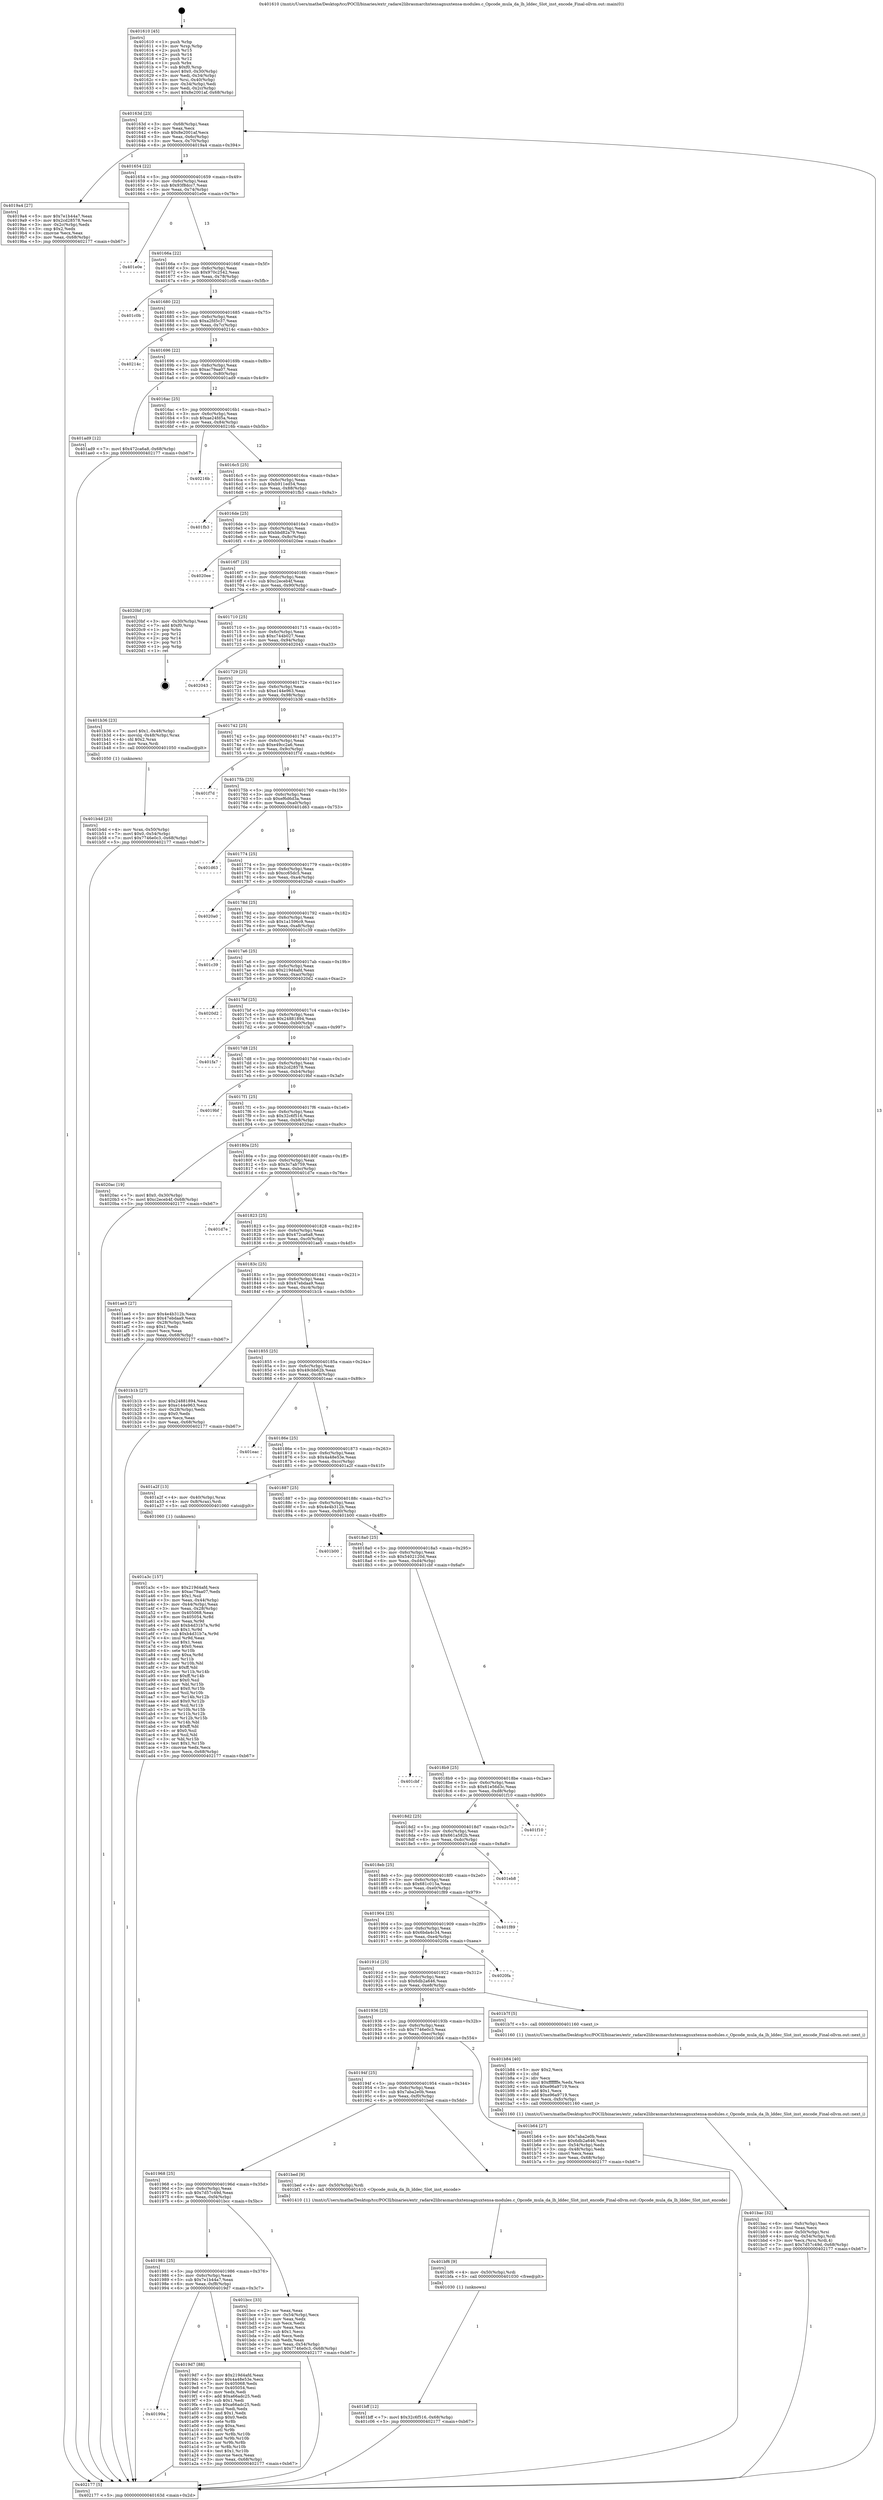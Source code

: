 digraph "0x401610" {
  label = "0x401610 (/mnt/c/Users/mathe/Desktop/tcc/POCII/binaries/extr_radare2librasmarchxtensagnuxtensa-modules.c_Opcode_mula_da_lh_lddec_Slot_inst_encode_Final-ollvm.out::main(0))"
  labelloc = "t"
  node[shape=record]

  Entry [label="",width=0.3,height=0.3,shape=circle,fillcolor=black,style=filled]
  "0x40163d" [label="{
     0x40163d [23]\l
     | [instrs]\l
     &nbsp;&nbsp;0x40163d \<+3\>: mov -0x68(%rbp),%eax\l
     &nbsp;&nbsp;0x401640 \<+2\>: mov %eax,%ecx\l
     &nbsp;&nbsp;0x401642 \<+6\>: sub $0x8e2001af,%ecx\l
     &nbsp;&nbsp;0x401648 \<+3\>: mov %eax,-0x6c(%rbp)\l
     &nbsp;&nbsp;0x40164b \<+3\>: mov %ecx,-0x70(%rbp)\l
     &nbsp;&nbsp;0x40164e \<+6\>: je 00000000004019a4 \<main+0x394\>\l
  }"]
  "0x4019a4" [label="{
     0x4019a4 [27]\l
     | [instrs]\l
     &nbsp;&nbsp;0x4019a4 \<+5\>: mov $0x7e1b44a7,%eax\l
     &nbsp;&nbsp;0x4019a9 \<+5\>: mov $0x2cd28578,%ecx\l
     &nbsp;&nbsp;0x4019ae \<+3\>: mov -0x2c(%rbp),%edx\l
     &nbsp;&nbsp;0x4019b1 \<+3\>: cmp $0x2,%edx\l
     &nbsp;&nbsp;0x4019b4 \<+3\>: cmovne %ecx,%eax\l
     &nbsp;&nbsp;0x4019b7 \<+3\>: mov %eax,-0x68(%rbp)\l
     &nbsp;&nbsp;0x4019ba \<+5\>: jmp 0000000000402177 \<main+0xb67\>\l
  }"]
  "0x401654" [label="{
     0x401654 [22]\l
     | [instrs]\l
     &nbsp;&nbsp;0x401654 \<+5\>: jmp 0000000000401659 \<main+0x49\>\l
     &nbsp;&nbsp;0x401659 \<+3\>: mov -0x6c(%rbp),%eax\l
     &nbsp;&nbsp;0x40165c \<+5\>: sub $0x93f8dcc7,%eax\l
     &nbsp;&nbsp;0x401661 \<+3\>: mov %eax,-0x74(%rbp)\l
     &nbsp;&nbsp;0x401664 \<+6\>: je 0000000000401e0e \<main+0x7fe\>\l
  }"]
  "0x402177" [label="{
     0x402177 [5]\l
     | [instrs]\l
     &nbsp;&nbsp;0x402177 \<+5\>: jmp 000000000040163d \<main+0x2d\>\l
  }"]
  "0x401610" [label="{
     0x401610 [45]\l
     | [instrs]\l
     &nbsp;&nbsp;0x401610 \<+1\>: push %rbp\l
     &nbsp;&nbsp;0x401611 \<+3\>: mov %rsp,%rbp\l
     &nbsp;&nbsp;0x401614 \<+2\>: push %r15\l
     &nbsp;&nbsp;0x401616 \<+2\>: push %r14\l
     &nbsp;&nbsp;0x401618 \<+2\>: push %r12\l
     &nbsp;&nbsp;0x40161a \<+1\>: push %rbx\l
     &nbsp;&nbsp;0x40161b \<+7\>: sub $0xf0,%rsp\l
     &nbsp;&nbsp;0x401622 \<+7\>: movl $0x0,-0x30(%rbp)\l
     &nbsp;&nbsp;0x401629 \<+3\>: mov %edi,-0x34(%rbp)\l
     &nbsp;&nbsp;0x40162c \<+4\>: mov %rsi,-0x40(%rbp)\l
     &nbsp;&nbsp;0x401630 \<+3\>: mov -0x34(%rbp),%edi\l
     &nbsp;&nbsp;0x401633 \<+3\>: mov %edi,-0x2c(%rbp)\l
     &nbsp;&nbsp;0x401636 \<+7\>: movl $0x8e2001af,-0x68(%rbp)\l
  }"]
  Exit [label="",width=0.3,height=0.3,shape=circle,fillcolor=black,style=filled,peripheries=2]
  "0x401e0e" [label="{
     0x401e0e\l
  }", style=dashed]
  "0x40166a" [label="{
     0x40166a [22]\l
     | [instrs]\l
     &nbsp;&nbsp;0x40166a \<+5\>: jmp 000000000040166f \<main+0x5f\>\l
     &nbsp;&nbsp;0x40166f \<+3\>: mov -0x6c(%rbp),%eax\l
     &nbsp;&nbsp;0x401672 \<+5\>: sub $0x970c2542,%eax\l
     &nbsp;&nbsp;0x401677 \<+3\>: mov %eax,-0x78(%rbp)\l
     &nbsp;&nbsp;0x40167a \<+6\>: je 0000000000401c0b \<main+0x5fb\>\l
  }"]
  "0x401bff" [label="{
     0x401bff [12]\l
     | [instrs]\l
     &nbsp;&nbsp;0x401bff \<+7\>: movl $0x32c6f516,-0x68(%rbp)\l
     &nbsp;&nbsp;0x401c06 \<+5\>: jmp 0000000000402177 \<main+0xb67\>\l
  }"]
  "0x401c0b" [label="{
     0x401c0b\l
  }", style=dashed]
  "0x401680" [label="{
     0x401680 [22]\l
     | [instrs]\l
     &nbsp;&nbsp;0x401680 \<+5\>: jmp 0000000000401685 \<main+0x75\>\l
     &nbsp;&nbsp;0x401685 \<+3\>: mov -0x6c(%rbp),%eax\l
     &nbsp;&nbsp;0x401688 \<+5\>: sub $0xa2fd5c37,%eax\l
     &nbsp;&nbsp;0x40168d \<+3\>: mov %eax,-0x7c(%rbp)\l
     &nbsp;&nbsp;0x401690 \<+6\>: je 000000000040214c \<main+0xb3c\>\l
  }"]
  "0x401bf6" [label="{
     0x401bf6 [9]\l
     | [instrs]\l
     &nbsp;&nbsp;0x401bf6 \<+4\>: mov -0x50(%rbp),%rdi\l
     &nbsp;&nbsp;0x401bfa \<+5\>: call 0000000000401030 \<free@plt\>\l
     | [calls]\l
     &nbsp;&nbsp;0x401030 \{1\} (unknown)\l
  }"]
  "0x40214c" [label="{
     0x40214c\l
  }", style=dashed]
  "0x401696" [label="{
     0x401696 [22]\l
     | [instrs]\l
     &nbsp;&nbsp;0x401696 \<+5\>: jmp 000000000040169b \<main+0x8b\>\l
     &nbsp;&nbsp;0x40169b \<+3\>: mov -0x6c(%rbp),%eax\l
     &nbsp;&nbsp;0x40169e \<+5\>: sub $0xac79aa07,%eax\l
     &nbsp;&nbsp;0x4016a3 \<+3\>: mov %eax,-0x80(%rbp)\l
     &nbsp;&nbsp;0x4016a6 \<+6\>: je 0000000000401ad9 \<main+0x4c9\>\l
  }"]
  "0x401bac" [label="{
     0x401bac [32]\l
     | [instrs]\l
     &nbsp;&nbsp;0x401bac \<+6\>: mov -0xfc(%rbp),%ecx\l
     &nbsp;&nbsp;0x401bb2 \<+3\>: imul %eax,%ecx\l
     &nbsp;&nbsp;0x401bb5 \<+4\>: mov -0x50(%rbp),%rsi\l
     &nbsp;&nbsp;0x401bb9 \<+4\>: movslq -0x54(%rbp),%rdi\l
     &nbsp;&nbsp;0x401bbd \<+3\>: mov %ecx,(%rsi,%rdi,4)\l
     &nbsp;&nbsp;0x401bc0 \<+7\>: movl $0x7d57c49d,-0x68(%rbp)\l
     &nbsp;&nbsp;0x401bc7 \<+5\>: jmp 0000000000402177 \<main+0xb67\>\l
  }"]
  "0x401ad9" [label="{
     0x401ad9 [12]\l
     | [instrs]\l
     &nbsp;&nbsp;0x401ad9 \<+7\>: movl $0x472ca6a8,-0x68(%rbp)\l
     &nbsp;&nbsp;0x401ae0 \<+5\>: jmp 0000000000402177 \<main+0xb67\>\l
  }"]
  "0x4016ac" [label="{
     0x4016ac [25]\l
     | [instrs]\l
     &nbsp;&nbsp;0x4016ac \<+5\>: jmp 00000000004016b1 \<main+0xa1\>\l
     &nbsp;&nbsp;0x4016b1 \<+3\>: mov -0x6c(%rbp),%eax\l
     &nbsp;&nbsp;0x4016b4 \<+5\>: sub $0xae24fd5a,%eax\l
     &nbsp;&nbsp;0x4016b9 \<+6\>: mov %eax,-0x84(%rbp)\l
     &nbsp;&nbsp;0x4016bf \<+6\>: je 000000000040216b \<main+0xb5b\>\l
  }"]
  "0x401b84" [label="{
     0x401b84 [40]\l
     | [instrs]\l
     &nbsp;&nbsp;0x401b84 \<+5\>: mov $0x2,%ecx\l
     &nbsp;&nbsp;0x401b89 \<+1\>: cltd\l
     &nbsp;&nbsp;0x401b8a \<+2\>: idiv %ecx\l
     &nbsp;&nbsp;0x401b8c \<+6\>: imul $0xfffffffe,%edx,%ecx\l
     &nbsp;&nbsp;0x401b92 \<+6\>: sub $0xe96a9719,%ecx\l
     &nbsp;&nbsp;0x401b98 \<+3\>: add $0x1,%ecx\l
     &nbsp;&nbsp;0x401b9b \<+6\>: add $0xe96a9719,%ecx\l
     &nbsp;&nbsp;0x401ba1 \<+6\>: mov %ecx,-0xfc(%rbp)\l
     &nbsp;&nbsp;0x401ba7 \<+5\>: call 0000000000401160 \<next_i\>\l
     | [calls]\l
     &nbsp;&nbsp;0x401160 \{1\} (/mnt/c/Users/mathe/Desktop/tcc/POCII/binaries/extr_radare2librasmarchxtensagnuxtensa-modules.c_Opcode_mula_da_lh_lddec_Slot_inst_encode_Final-ollvm.out::next_i)\l
  }"]
  "0x40216b" [label="{
     0x40216b\l
  }", style=dashed]
  "0x4016c5" [label="{
     0x4016c5 [25]\l
     | [instrs]\l
     &nbsp;&nbsp;0x4016c5 \<+5\>: jmp 00000000004016ca \<main+0xba\>\l
     &nbsp;&nbsp;0x4016ca \<+3\>: mov -0x6c(%rbp),%eax\l
     &nbsp;&nbsp;0x4016cd \<+5\>: sub $0xb911ed54,%eax\l
     &nbsp;&nbsp;0x4016d2 \<+6\>: mov %eax,-0x88(%rbp)\l
     &nbsp;&nbsp;0x4016d8 \<+6\>: je 0000000000401fb3 \<main+0x9a3\>\l
  }"]
  "0x401b4d" [label="{
     0x401b4d [23]\l
     | [instrs]\l
     &nbsp;&nbsp;0x401b4d \<+4\>: mov %rax,-0x50(%rbp)\l
     &nbsp;&nbsp;0x401b51 \<+7\>: movl $0x0,-0x54(%rbp)\l
     &nbsp;&nbsp;0x401b58 \<+7\>: movl $0x7746e0c3,-0x68(%rbp)\l
     &nbsp;&nbsp;0x401b5f \<+5\>: jmp 0000000000402177 \<main+0xb67\>\l
  }"]
  "0x401fb3" [label="{
     0x401fb3\l
  }", style=dashed]
  "0x4016de" [label="{
     0x4016de [25]\l
     | [instrs]\l
     &nbsp;&nbsp;0x4016de \<+5\>: jmp 00000000004016e3 \<main+0xd3\>\l
     &nbsp;&nbsp;0x4016e3 \<+3\>: mov -0x6c(%rbp),%eax\l
     &nbsp;&nbsp;0x4016e6 \<+5\>: sub $0xbbd82a79,%eax\l
     &nbsp;&nbsp;0x4016eb \<+6\>: mov %eax,-0x8c(%rbp)\l
     &nbsp;&nbsp;0x4016f1 \<+6\>: je 00000000004020ee \<main+0xade\>\l
  }"]
  "0x401a3c" [label="{
     0x401a3c [157]\l
     | [instrs]\l
     &nbsp;&nbsp;0x401a3c \<+5\>: mov $0x219d4afd,%ecx\l
     &nbsp;&nbsp;0x401a41 \<+5\>: mov $0xac79aa07,%edx\l
     &nbsp;&nbsp;0x401a46 \<+3\>: mov $0x1,%sil\l
     &nbsp;&nbsp;0x401a49 \<+3\>: mov %eax,-0x44(%rbp)\l
     &nbsp;&nbsp;0x401a4c \<+3\>: mov -0x44(%rbp),%eax\l
     &nbsp;&nbsp;0x401a4f \<+3\>: mov %eax,-0x28(%rbp)\l
     &nbsp;&nbsp;0x401a52 \<+7\>: mov 0x405068,%eax\l
     &nbsp;&nbsp;0x401a59 \<+8\>: mov 0x405054,%r8d\l
     &nbsp;&nbsp;0x401a61 \<+3\>: mov %eax,%r9d\l
     &nbsp;&nbsp;0x401a64 \<+7\>: add $0xb4d31b7a,%r9d\l
     &nbsp;&nbsp;0x401a6b \<+4\>: sub $0x1,%r9d\l
     &nbsp;&nbsp;0x401a6f \<+7\>: sub $0xb4d31b7a,%r9d\l
     &nbsp;&nbsp;0x401a76 \<+4\>: imul %r9d,%eax\l
     &nbsp;&nbsp;0x401a7a \<+3\>: and $0x1,%eax\l
     &nbsp;&nbsp;0x401a7d \<+3\>: cmp $0x0,%eax\l
     &nbsp;&nbsp;0x401a80 \<+4\>: sete %r10b\l
     &nbsp;&nbsp;0x401a84 \<+4\>: cmp $0xa,%r8d\l
     &nbsp;&nbsp;0x401a88 \<+4\>: setl %r11b\l
     &nbsp;&nbsp;0x401a8c \<+3\>: mov %r10b,%bl\l
     &nbsp;&nbsp;0x401a8f \<+3\>: xor $0xff,%bl\l
     &nbsp;&nbsp;0x401a92 \<+3\>: mov %r11b,%r14b\l
     &nbsp;&nbsp;0x401a95 \<+4\>: xor $0xff,%r14b\l
     &nbsp;&nbsp;0x401a99 \<+4\>: xor $0x0,%sil\l
     &nbsp;&nbsp;0x401a9d \<+3\>: mov %bl,%r15b\l
     &nbsp;&nbsp;0x401aa0 \<+4\>: and $0x0,%r15b\l
     &nbsp;&nbsp;0x401aa4 \<+3\>: and %sil,%r10b\l
     &nbsp;&nbsp;0x401aa7 \<+3\>: mov %r14b,%r12b\l
     &nbsp;&nbsp;0x401aaa \<+4\>: and $0x0,%r12b\l
     &nbsp;&nbsp;0x401aae \<+3\>: and %sil,%r11b\l
     &nbsp;&nbsp;0x401ab1 \<+3\>: or %r10b,%r15b\l
     &nbsp;&nbsp;0x401ab4 \<+3\>: or %r11b,%r12b\l
     &nbsp;&nbsp;0x401ab7 \<+3\>: xor %r12b,%r15b\l
     &nbsp;&nbsp;0x401aba \<+3\>: or %r14b,%bl\l
     &nbsp;&nbsp;0x401abd \<+3\>: xor $0xff,%bl\l
     &nbsp;&nbsp;0x401ac0 \<+4\>: or $0x0,%sil\l
     &nbsp;&nbsp;0x401ac4 \<+3\>: and %sil,%bl\l
     &nbsp;&nbsp;0x401ac7 \<+3\>: or %bl,%r15b\l
     &nbsp;&nbsp;0x401aca \<+4\>: test $0x1,%r15b\l
     &nbsp;&nbsp;0x401ace \<+3\>: cmovne %edx,%ecx\l
     &nbsp;&nbsp;0x401ad1 \<+3\>: mov %ecx,-0x68(%rbp)\l
     &nbsp;&nbsp;0x401ad4 \<+5\>: jmp 0000000000402177 \<main+0xb67\>\l
  }"]
  "0x4020ee" [label="{
     0x4020ee\l
  }", style=dashed]
  "0x4016f7" [label="{
     0x4016f7 [25]\l
     | [instrs]\l
     &nbsp;&nbsp;0x4016f7 \<+5\>: jmp 00000000004016fc \<main+0xec\>\l
     &nbsp;&nbsp;0x4016fc \<+3\>: mov -0x6c(%rbp),%eax\l
     &nbsp;&nbsp;0x4016ff \<+5\>: sub $0xc2eceb4f,%eax\l
     &nbsp;&nbsp;0x401704 \<+6\>: mov %eax,-0x90(%rbp)\l
     &nbsp;&nbsp;0x40170a \<+6\>: je 00000000004020bf \<main+0xaaf\>\l
  }"]
  "0x40199a" [label="{
     0x40199a\l
  }", style=dashed]
  "0x4020bf" [label="{
     0x4020bf [19]\l
     | [instrs]\l
     &nbsp;&nbsp;0x4020bf \<+3\>: mov -0x30(%rbp),%eax\l
     &nbsp;&nbsp;0x4020c2 \<+7\>: add $0xf0,%rsp\l
     &nbsp;&nbsp;0x4020c9 \<+1\>: pop %rbx\l
     &nbsp;&nbsp;0x4020ca \<+2\>: pop %r12\l
     &nbsp;&nbsp;0x4020cc \<+2\>: pop %r14\l
     &nbsp;&nbsp;0x4020ce \<+2\>: pop %r15\l
     &nbsp;&nbsp;0x4020d0 \<+1\>: pop %rbp\l
     &nbsp;&nbsp;0x4020d1 \<+1\>: ret\l
  }"]
  "0x401710" [label="{
     0x401710 [25]\l
     | [instrs]\l
     &nbsp;&nbsp;0x401710 \<+5\>: jmp 0000000000401715 \<main+0x105\>\l
     &nbsp;&nbsp;0x401715 \<+3\>: mov -0x6c(%rbp),%eax\l
     &nbsp;&nbsp;0x401718 \<+5\>: sub $0xc744b027,%eax\l
     &nbsp;&nbsp;0x40171d \<+6\>: mov %eax,-0x94(%rbp)\l
     &nbsp;&nbsp;0x401723 \<+6\>: je 0000000000402043 \<main+0xa33\>\l
  }"]
  "0x4019d7" [label="{
     0x4019d7 [88]\l
     | [instrs]\l
     &nbsp;&nbsp;0x4019d7 \<+5\>: mov $0x219d4afd,%eax\l
     &nbsp;&nbsp;0x4019dc \<+5\>: mov $0x4a48e53e,%ecx\l
     &nbsp;&nbsp;0x4019e1 \<+7\>: mov 0x405068,%edx\l
     &nbsp;&nbsp;0x4019e8 \<+7\>: mov 0x405054,%esi\l
     &nbsp;&nbsp;0x4019ef \<+2\>: mov %edx,%edi\l
     &nbsp;&nbsp;0x4019f1 \<+6\>: add $0xa66adc25,%edi\l
     &nbsp;&nbsp;0x4019f7 \<+3\>: sub $0x1,%edi\l
     &nbsp;&nbsp;0x4019fa \<+6\>: sub $0xa66adc25,%edi\l
     &nbsp;&nbsp;0x401a00 \<+3\>: imul %edi,%edx\l
     &nbsp;&nbsp;0x401a03 \<+3\>: and $0x1,%edx\l
     &nbsp;&nbsp;0x401a06 \<+3\>: cmp $0x0,%edx\l
     &nbsp;&nbsp;0x401a09 \<+4\>: sete %r8b\l
     &nbsp;&nbsp;0x401a0d \<+3\>: cmp $0xa,%esi\l
     &nbsp;&nbsp;0x401a10 \<+4\>: setl %r9b\l
     &nbsp;&nbsp;0x401a14 \<+3\>: mov %r8b,%r10b\l
     &nbsp;&nbsp;0x401a17 \<+3\>: and %r9b,%r10b\l
     &nbsp;&nbsp;0x401a1a \<+3\>: xor %r9b,%r8b\l
     &nbsp;&nbsp;0x401a1d \<+3\>: or %r8b,%r10b\l
     &nbsp;&nbsp;0x401a20 \<+4\>: test $0x1,%r10b\l
     &nbsp;&nbsp;0x401a24 \<+3\>: cmovne %ecx,%eax\l
     &nbsp;&nbsp;0x401a27 \<+3\>: mov %eax,-0x68(%rbp)\l
     &nbsp;&nbsp;0x401a2a \<+5\>: jmp 0000000000402177 \<main+0xb67\>\l
  }"]
  "0x402043" [label="{
     0x402043\l
  }", style=dashed]
  "0x401729" [label="{
     0x401729 [25]\l
     | [instrs]\l
     &nbsp;&nbsp;0x401729 \<+5\>: jmp 000000000040172e \<main+0x11e\>\l
     &nbsp;&nbsp;0x40172e \<+3\>: mov -0x6c(%rbp),%eax\l
     &nbsp;&nbsp;0x401731 \<+5\>: sub $0xe144e963,%eax\l
     &nbsp;&nbsp;0x401736 \<+6\>: mov %eax,-0x98(%rbp)\l
     &nbsp;&nbsp;0x40173c \<+6\>: je 0000000000401b36 \<main+0x526\>\l
  }"]
  "0x401981" [label="{
     0x401981 [25]\l
     | [instrs]\l
     &nbsp;&nbsp;0x401981 \<+5\>: jmp 0000000000401986 \<main+0x376\>\l
     &nbsp;&nbsp;0x401986 \<+3\>: mov -0x6c(%rbp),%eax\l
     &nbsp;&nbsp;0x401989 \<+5\>: sub $0x7e1b44a7,%eax\l
     &nbsp;&nbsp;0x40198e \<+6\>: mov %eax,-0xf8(%rbp)\l
     &nbsp;&nbsp;0x401994 \<+6\>: je 00000000004019d7 \<main+0x3c7\>\l
  }"]
  "0x401b36" [label="{
     0x401b36 [23]\l
     | [instrs]\l
     &nbsp;&nbsp;0x401b36 \<+7\>: movl $0x1,-0x48(%rbp)\l
     &nbsp;&nbsp;0x401b3d \<+4\>: movslq -0x48(%rbp),%rax\l
     &nbsp;&nbsp;0x401b41 \<+4\>: shl $0x2,%rax\l
     &nbsp;&nbsp;0x401b45 \<+3\>: mov %rax,%rdi\l
     &nbsp;&nbsp;0x401b48 \<+5\>: call 0000000000401050 \<malloc@plt\>\l
     | [calls]\l
     &nbsp;&nbsp;0x401050 \{1\} (unknown)\l
  }"]
  "0x401742" [label="{
     0x401742 [25]\l
     | [instrs]\l
     &nbsp;&nbsp;0x401742 \<+5\>: jmp 0000000000401747 \<main+0x137\>\l
     &nbsp;&nbsp;0x401747 \<+3\>: mov -0x6c(%rbp),%eax\l
     &nbsp;&nbsp;0x40174a \<+5\>: sub $0xe49cc2a6,%eax\l
     &nbsp;&nbsp;0x40174f \<+6\>: mov %eax,-0x9c(%rbp)\l
     &nbsp;&nbsp;0x401755 \<+6\>: je 0000000000401f7d \<main+0x96d\>\l
  }"]
  "0x401bcc" [label="{
     0x401bcc [33]\l
     | [instrs]\l
     &nbsp;&nbsp;0x401bcc \<+2\>: xor %eax,%eax\l
     &nbsp;&nbsp;0x401bce \<+3\>: mov -0x54(%rbp),%ecx\l
     &nbsp;&nbsp;0x401bd1 \<+2\>: mov %eax,%edx\l
     &nbsp;&nbsp;0x401bd3 \<+2\>: sub %ecx,%edx\l
     &nbsp;&nbsp;0x401bd5 \<+2\>: mov %eax,%ecx\l
     &nbsp;&nbsp;0x401bd7 \<+3\>: sub $0x1,%ecx\l
     &nbsp;&nbsp;0x401bda \<+2\>: add %ecx,%edx\l
     &nbsp;&nbsp;0x401bdc \<+2\>: sub %edx,%eax\l
     &nbsp;&nbsp;0x401bde \<+3\>: mov %eax,-0x54(%rbp)\l
     &nbsp;&nbsp;0x401be1 \<+7\>: movl $0x7746e0c3,-0x68(%rbp)\l
     &nbsp;&nbsp;0x401be8 \<+5\>: jmp 0000000000402177 \<main+0xb67\>\l
  }"]
  "0x401f7d" [label="{
     0x401f7d\l
  }", style=dashed]
  "0x40175b" [label="{
     0x40175b [25]\l
     | [instrs]\l
     &nbsp;&nbsp;0x40175b \<+5\>: jmp 0000000000401760 \<main+0x150\>\l
     &nbsp;&nbsp;0x401760 \<+3\>: mov -0x6c(%rbp),%eax\l
     &nbsp;&nbsp;0x401763 \<+5\>: sub $0xef6d6d3a,%eax\l
     &nbsp;&nbsp;0x401768 \<+6\>: mov %eax,-0xa0(%rbp)\l
     &nbsp;&nbsp;0x40176e \<+6\>: je 0000000000401d63 \<main+0x753\>\l
  }"]
  "0x401968" [label="{
     0x401968 [25]\l
     | [instrs]\l
     &nbsp;&nbsp;0x401968 \<+5\>: jmp 000000000040196d \<main+0x35d\>\l
     &nbsp;&nbsp;0x40196d \<+3\>: mov -0x6c(%rbp),%eax\l
     &nbsp;&nbsp;0x401970 \<+5\>: sub $0x7d57c49d,%eax\l
     &nbsp;&nbsp;0x401975 \<+6\>: mov %eax,-0xf4(%rbp)\l
     &nbsp;&nbsp;0x40197b \<+6\>: je 0000000000401bcc \<main+0x5bc\>\l
  }"]
  "0x401d63" [label="{
     0x401d63\l
  }", style=dashed]
  "0x401774" [label="{
     0x401774 [25]\l
     | [instrs]\l
     &nbsp;&nbsp;0x401774 \<+5\>: jmp 0000000000401779 \<main+0x169\>\l
     &nbsp;&nbsp;0x401779 \<+3\>: mov -0x6c(%rbp),%eax\l
     &nbsp;&nbsp;0x40177c \<+5\>: sub $0xcc65dc5,%eax\l
     &nbsp;&nbsp;0x401781 \<+6\>: mov %eax,-0xa4(%rbp)\l
     &nbsp;&nbsp;0x401787 \<+6\>: je 00000000004020a0 \<main+0xa90\>\l
  }"]
  "0x401bed" [label="{
     0x401bed [9]\l
     | [instrs]\l
     &nbsp;&nbsp;0x401bed \<+4\>: mov -0x50(%rbp),%rdi\l
     &nbsp;&nbsp;0x401bf1 \<+5\>: call 0000000000401410 \<Opcode_mula_da_lh_lddec_Slot_inst_encode\>\l
     | [calls]\l
     &nbsp;&nbsp;0x401410 \{1\} (/mnt/c/Users/mathe/Desktop/tcc/POCII/binaries/extr_radare2librasmarchxtensagnuxtensa-modules.c_Opcode_mula_da_lh_lddec_Slot_inst_encode_Final-ollvm.out::Opcode_mula_da_lh_lddec_Slot_inst_encode)\l
  }"]
  "0x4020a0" [label="{
     0x4020a0\l
  }", style=dashed]
  "0x40178d" [label="{
     0x40178d [25]\l
     | [instrs]\l
     &nbsp;&nbsp;0x40178d \<+5\>: jmp 0000000000401792 \<main+0x182\>\l
     &nbsp;&nbsp;0x401792 \<+3\>: mov -0x6c(%rbp),%eax\l
     &nbsp;&nbsp;0x401795 \<+5\>: sub $0x1a1596c9,%eax\l
     &nbsp;&nbsp;0x40179a \<+6\>: mov %eax,-0xa8(%rbp)\l
     &nbsp;&nbsp;0x4017a0 \<+6\>: je 0000000000401c39 \<main+0x629\>\l
  }"]
  "0x40194f" [label="{
     0x40194f [25]\l
     | [instrs]\l
     &nbsp;&nbsp;0x40194f \<+5\>: jmp 0000000000401954 \<main+0x344\>\l
     &nbsp;&nbsp;0x401954 \<+3\>: mov -0x6c(%rbp),%eax\l
     &nbsp;&nbsp;0x401957 \<+5\>: sub $0x7aba2e0b,%eax\l
     &nbsp;&nbsp;0x40195c \<+6\>: mov %eax,-0xf0(%rbp)\l
     &nbsp;&nbsp;0x401962 \<+6\>: je 0000000000401bed \<main+0x5dd\>\l
  }"]
  "0x401c39" [label="{
     0x401c39\l
  }", style=dashed]
  "0x4017a6" [label="{
     0x4017a6 [25]\l
     | [instrs]\l
     &nbsp;&nbsp;0x4017a6 \<+5\>: jmp 00000000004017ab \<main+0x19b\>\l
     &nbsp;&nbsp;0x4017ab \<+3\>: mov -0x6c(%rbp),%eax\l
     &nbsp;&nbsp;0x4017ae \<+5\>: sub $0x219d4afd,%eax\l
     &nbsp;&nbsp;0x4017b3 \<+6\>: mov %eax,-0xac(%rbp)\l
     &nbsp;&nbsp;0x4017b9 \<+6\>: je 00000000004020d2 \<main+0xac2\>\l
  }"]
  "0x401b64" [label="{
     0x401b64 [27]\l
     | [instrs]\l
     &nbsp;&nbsp;0x401b64 \<+5\>: mov $0x7aba2e0b,%eax\l
     &nbsp;&nbsp;0x401b69 \<+5\>: mov $0x6db2a646,%ecx\l
     &nbsp;&nbsp;0x401b6e \<+3\>: mov -0x54(%rbp),%edx\l
     &nbsp;&nbsp;0x401b71 \<+3\>: cmp -0x48(%rbp),%edx\l
     &nbsp;&nbsp;0x401b74 \<+3\>: cmovl %ecx,%eax\l
     &nbsp;&nbsp;0x401b77 \<+3\>: mov %eax,-0x68(%rbp)\l
     &nbsp;&nbsp;0x401b7a \<+5\>: jmp 0000000000402177 \<main+0xb67\>\l
  }"]
  "0x4020d2" [label="{
     0x4020d2\l
  }", style=dashed]
  "0x4017bf" [label="{
     0x4017bf [25]\l
     | [instrs]\l
     &nbsp;&nbsp;0x4017bf \<+5\>: jmp 00000000004017c4 \<main+0x1b4\>\l
     &nbsp;&nbsp;0x4017c4 \<+3\>: mov -0x6c(%rbp),%eax\l
     &nbsp;&nbsp;0x4017c7 \<+5\>: sub $0x24881894,%eax\l
     &nbsp;&nbsp;0x4017cc \<+6\>: mov %eax,-0xb0(%rbp)\l
     &nbsp;&nbsp;0x4017d2 \<+6\>: je 0000000000401fa7 \<main+0x997\>\l
  }"]
  "0x401936" [label="{
     0x401936 [25]\l
     | [instrs]\l
     &nbsp;&nbsp;0x401936 \<+5\>: jmp 000000000040193b \<main+0x32b\>\l
     &nbsp;&nbsp;0x40193b \<+3\>: mov -0x6c(%rbp),%eax\l
     &nbsp;&nbsp;0x40193e \<+5\>: sub $0x7746e0c3,%eax\l
     &nbsp;&nbsp;0x401943 \<+6\>: mov %eax,-0xec(%rbp)\l
     &nbsp;&nbsp;0x401949 \<+6\>: je 0000000000401b64 \<main+0x554\>\l
  }"]
  "0x401fa7" [label="{
     0x401fa7\l
  }", style=dashed]
  "0x4017d8" [label="{
     0x4017d8 [25]\l
     | [instrs]\l
     &nbsp;&nbsp;0x4017d8 \<+5\>: jmp 00000000004017dd \<main+0x1cd\>\l
     &nbsp;&nbsp;0x4017dd \<+3\>: mov -0x6c(%rbp),%eax\l
     &nbsp;&nbsp;0x4017e0 \<+5\>: sub $0x2cd28578,%eax\l
     &nbsp;&nbsp;0x4017e5 \<+6\>: mov %eax,-0xb4(%rbp)\l
     &nbsp;&nbsp;0x4017eb \<+6\>: je 00000000004019bf \<main+0x3af\>\l
  }"]
  "0x401b7f" [label="{
     0x401b7f [5]\l
     | [instrs]\l
     &nbsp;&nbsp;0x401b7f \<+5\>: call 0000000000401160 \<next_i\>\l
     | [calls]\l
     &nbsp;&nbsp;0x401160 \{1\} (/mnt/c/Users/mathe/Desktop/tcc/POCII/binaries/extr_radare2librasmarchxtensagnuxtensa-modules.c_Opcode_mula_da_lh_lddec_Slot_inst_encode_Final-ollvm.out::next_i)\l
  }"]
  "0x4019bf" [label="{
     0x4019bf\l
  }", style=dashed]
  "0x4017f1" [label="{
     0x4017f1 [25]\l
     | [instrs]\l
     &nbsp;&nbsp;0x4017f1 \<+5\>: jmp 00000000004017f6 \<main+0x1e6\>\l
     &nbsp;&nbsp;0x4017f6 \<+3\>: mov -0x6c(%rbp),%eax\l
     &nbsp;&nbsp;0x4017f9 \<+5\>: sub $0x32c6f516,%eax\l
     &nbsp;&nbsp;0x4017fe \<+6\>: mov %eax,-0xb8(%rbp)\l
     &nbsp;&nbsp;0x401804 \<+6\>: je 00000000004020ac \<main+0xa9c\>\l
  }"]
  "0x40191d" [label="{
     0x40191d [25]\l
     | [instrs]\l
     &nbsp;&nbsp;0x40191d \<+5\>: jmp 0000000000401922 \<main+0x312\>\l
     &nbsp;&nbsp;0x401922 \<+3\>: mov -0x6c(%rbp),%eax\l
     &nbsp;&nbsp;0x401925 \<+5\>: sub $0x6db2a646,%eax\l
     &nbsp;&nbsp;0x40192a \<+6\>: mov %eax,-0xe8(%rbp)\l
     &nbsp;&nbsp;0x401930 \<+6\>: je 0000000000401b7f \<main+0x56f\>\l
  }"]
  "0x4020ac" [label="{
     0x4020ac [19]\l
     | [instrs]\l
     &nbsp;&nbsp;0x4020ac \<+7\>: movl $0x0,-0x30(%rbp)\l
     &nbsp;&nbsp;0x4020b3 \<+7\>: movl $0xc2eceb4f,-0x68(%rbp)\l
     &nbsp;&nbsp;0x4020ba \<+5\>: jmp 0000000000402177 \<main+0xb67\>\l
  }"]
  "0x40180a" [label="{
     0x40180a [25]\l
     | [instrs]\l
     &nbsp;&nbsp;0x40180a \<+5\>: jmp 000000000040180f \<main+0x1ff\>\l
     &nbsp;&nbsp;0x40180f \<+3\>: mov -0x6c(%rbp),%eax\l
     &nbsp;&nbsp;0x401812 \<+5\>: sub $0x3c7ab759,%eax\l
     &nbsp;&nbsp;0x401817 \<+6\>: mov %eax,-0xbc(%rbp)\l
     &nbsp;&nbsp;0x40181d \<+6\>: je 0000000000401d7e \<main+0x76e\>\l
  }"]
  "0x4020fa" [label="{
     0x4020fa\l
  }", style=dashed]
  "0x401d7e" [label="{
     0x401d7e\l
  }", style=dashed]
  "0x401823" [label="{
     0x401823 [25]\l
     | [instrs]\l
     &nbsp;&nbsp;0x401823 \<+5\>: jmp 0000000000401828 \<main+0x218\>\l
     &nbsp;&nbsp;0x401828 \<+3\>: mov -0x6c(%rbp),%eax\l
     &nbsp;&nbsp;0x40182b \<+5\>: sub $0x472ca6a8,%eax\l
     &nbsp;&nbsp;0x401830 \<+6\>: mov %eax,-0xc0(%rbp)\l
     &nbsp;&nbsp;0x401836 \<+6\>: je 0000000000401ae5 \<main+0x4d5\>\l
  }"]
  "0x401904" [label="{
     0x401904 [25]\l
     | [instrs]\l
     &nbsp;&nbsp;0x401904 \<+5\>: jmp 0000000000401909 \<main+0x2f9\>\l
     &nbsp;&nbsp;0x401909 \<+3\>: mov -0x6c(%rbp),%eax\l
     &nbsp;&nbsp;0x40190c \<+5\>: sub $0x6bda4c34,%eax\l
     &nbsp;&nbsp;0x401911 \<+6\>: mov %eax,-0xe4(%rbp)\l
     &nbsp;&nbsp;0x401917 \<+6\>: je 00000000004020fa \<main+0xaea\>\l
  }"]
  "0x401ae5" [label="{
     0x401ae5 [27]\l
     | [instrs]\l
     &nbsp;&nbsp;0x401ae5 \<+5\>: mov $0x4e4b312b,%eax\l
     &nbsp;&nbsp;0x401aea \<+5\>: mov $0x47ebdaa9,%ecx\l
     &nbsp;&nbsp;0x401aef \<+3\>: mov -0x28(%rbp),%edx\l
     &nbsp;&nbsp;0x401af2 \<+3\>: cmp $0x1,%edx\l
     &nbsp;&nbsp;0x401af5 \<+3\>: cmovl %ecx,%eax\l
     &nbsp;&nbsp;0x401af8 \<+3\>: mov %eax,-0x68(%rbp)\l
     &nbsp;&nbsp;0x401afb \<+5\>: jmp 0000000000402177 \<main+0xb67\>\l
  }"]
  "0x40183c" [label="{
     0x40183c [25]\l
     | [instrs]\l
     &nbsp;&nbsp;0x40183c \<+5\>: jmp 0000000000401841 \<main+0x231\>\l
     &nbsp;&nbsp;0x401841 \<+3\>: mov -0x6c(%rbp),%eax\l
     &nbsp;&nbsp;0x401844 \<+5\>: sub $0x47ebdaa9,%eax\l
     &nbsp;&nbsp;0x401849 \<+6\>: mov %eax,-0xc4(%rbp)\l
     &nbsp;&nbsp;0x40184f \<+6\>: je 0000000000401b1b \<main+0x50b\>\l
  }"]
  "0x401f89" [label="{
     0x401f89\l
  }", style=dashed]
  "0x401b1b" [label="{
     0x401b1b [27]\l
     | [instrs]\l
     &nbsp;&nbsp;0x401b1b \<+5\>: mov $0x24881894,%eax\l
     &nbsp;&nbsp;0x401b20 \<+5\>: mov $0xe144e963,%ecx\l
     &nbsp;&nbsp;0x401b25 \<+3\>: mov -0x28(%rbp),%edx\l
     &nbsp;&nbsp;0x401b28 \<+3\>: cmp $0x0,%edx\l
     &nbsp;&nbsp;0x401b2b \<+3\>: cmove %ecx,%eax\l
     &nbsp;&nbsp;0x401b2e \<+3\>: mov %eax,-0x68(%rbp)\l
     &nbsp;&nbsp;0x401b31 \<+5\>: jmp 0000000000402177 \<main+0xb67\>\l
  }"]
  "0x401855" [label="{
     0x401855 [25]\l
     | [instrs]\l
     &nbsp;&nbsp;0x401855 \<+5\>: jmp 000000000040185a \<main+0x24a\>\l
     &nbsp;&nbsp;0x40185a \<+3\>: mov -0x6c(%rbp),%eax\l
     &nbsp;&nbsp;0x40185d \<+5\>: sub $0x49cbb62b,%eax\l
     &nbsp;&nbsp;0x401862 \<+6\>: mov %eax,-0xc8(%rbp)\l
     &nbsp;&nbsp;0x401868 \<+6\>: je 0000000000401eac \<main+0x89c\>\l
  }"]
  "0x4018eb" [label="{
     0x4018eb [25]\l
     | [instrs]\l
     &nbsp;&nbsp;0x4018eb \<+5\>: jmp 00000000004018f0 \<main+0x2e0\>\l
     &nbsp;&nbsp;0x4018f0 \<+3\>: mov -0x6c(%rbp),%eax\l
     &nbsp;&nbsp;0x4018f3 \<+5\>: sub $0x681c015a,%eax\l
     &nbsp;&nbsp;0x4018f8 \<+6\>: mov %eax,-0xe0(%rbp)\l
     &nbsp;&nbsp;0x4018fe \<+6\>: je 0000000000401f89 \<main+0x979\>\l
  }"]
  "0x401eac" [label="{
     0x401eac\l
  }", style=dashed]
  "0x40186e" [label="{
     0x40186e [25]\l
     | [instrs]\l
     &nbsp;&nbsp;0x40186e \<+5\>: jmp 0000000000401873 \<main+0x263\>\l
     &nbsp;&nbsp;0x401873 \<+3\>: mov -0x6c(%rbp),%eax\l
     &nbsp;&nbsp;0x401876 \<+5\>: sub $0x4a48e53e,%eax\l
     &nbsp;&nbsp;0x40187b \<+6\>: mov %eax,-0xcc(%rbp)\l
     &nbsp;&nbsp;0x401881 \<+6\>: je 0000000000401a2f \<main+0x41f\>\l
  }"]
  "0x401eb8" [label="{
     0x401eb8\l
  }", style=dashed]
  "0x401a2f" [label="{
     0x401a2f [13]\l
     | [instrs]\l
     &nbsp;&nbsp;0x401a2f \<+4\>: mov -0x40(%rbp),%rax\l
     &nbsp;&nbsp;0x401a33 \<+4\>: mov 0x8(%rax),%rdi\l
     &nbsp;&nbsp;0x401a37 \<+5\>: call 0000000000401060 \<atoi@plt\>\l
     | [calls]\l
     &nbsp;&nbsp;0x401060 \{1\} (unknown)\l
  }"]
  "0x401887" [label="{
     0x401887 [25]\l
     | [instrs]\l
     &nbsp;&nbsp;0x401887 \<+5\>: jmp 000000000040188c \<main+0x27c\>\l
     &nbsp;&nbsp;0x40188c \<+3\>: mov -0x6c(%rbp),%eax\l
     &nbsp;&nbsp;0x40188f \<+5\>: sub $0x4e4b312b,%eax\l
     &nbsp;&nbsp;0x401894 \<+6\>: mov %eax,-0xd0(%rbp)\l
     &nbsp;&nbsp;0x40189a \<+6\>: je 0000000000401b00 \<main+0x4f0\>\l
  }"]
  "0x4018d2" [label="{
     0x4018d2 [25]\l
     | [instrs]\l
     &nbsp;&nbsp;0x4018d2 \<+5\>: jmp 00000000004018d7 \<main+0x2c7\>\l
     &nbsp;&nbsp;0x4018d7 \<+3\>: mov -0x6c(%rbp),%eax\l
     &nbsp;&nbsp;0x4018da \<+5\>: sub $0x661a582b,%eax\l
     &nbsp;&nbsp;0x4018df \<+6\>: mov %eax,-0xdc(%rbp)\l
     &nbsp;&nbsp;0x4018e5 \<+6\>: je 0000000000401eb8 \<main+0x8a8\>\l
  }"]
  "0x401b00" [label="{
     0x401b00\l
  }", style=dashed]
  "0x4018a0" [label="{
     0x4018a0 [25]\l
     | [instrs]\l
     &nbsp;&nbsp;0x4018a0 \<+5\>: jmp 00000000004018a5 \<main+0x295\>\l
     &nbsp;&nbsp;0x4018a5 \<+3\>: mov -0x6c(%rbp),%eax\l
     &nbsp;&nbsp;0x4018a8 \<+5\>: sub $0x5402120d,%eax\l
     &nbsp;&nbsp;0x4018ad \<+6\>: mov %eax,-0xd4(%rbp)\l
     &nbsp;&nbsp;0x4018b3 \<+6\>: je 0000000000401cbf \<main+0x6af\>\l
  }"]
  "0x401f10" [label="{
     0x401f10\l
  }", style=dashed]
  "0x401cbf" [label="{
     0x401cbf\l
  }", style=dashed]
  "0x4018b9" [label="{
     0x4018b9 [25]\l
     | [instrs]\l
     &nbsp;&nbsp;0x4018b9 \<+5\>: jmp 00000000004018be \<main+0x2ae\>\l
     &nbsp;&nbsp;0x4018be \<+3\>: mov -0x6c(%rbp),%eax\l
     &nbsp;&nbsp;0x4018c1 \<+5\>: sub $0x61e56d3c,%eax\l
     &nbsp;&nbsp;0x4018c6 \<+6\>: mov %eax,-0xd8(%rbp)\l
     &nbsp;&nbsp;0x4018cc \<+6\>: je 0000000000401f10 \<main+0x900\>\l
  }"]
  Entry -> "0x401610" [label=" 1"]
  "0x40163d" -> "0x4019a4" [label=" 1"]
  "0x40163d" -> "0x401654" [label=" 13"]
  "0x4019a4" -> "0x402177" [label=" 1"]
  "0x401610" -> "0x40163d" [label=" 1"]
  "0x402177" -> "0x40163d" [label=" 13"]
  "0x4020bf" -> Exit [label=" 1"]
  "0x401654" -> "0x401e0e" [label=" 0"]
  "0x401654" -> "0x40166a" [label=" 13"]
  "0x4020ac" -> "0x402177" [label=" 1"]
  "0x40166a" -> "0x401c0b" [label=" 0"]
  "0x40166a" -> "0x401680" [label=" 13"]
  "0x401bff" -> "0x402177" [label=" 1"]
  "0x401680" -> "0x40214c" [label=" 0"]
  "0x401680" -> "0x401696" [label=" 13"]
  "0x401bf6" -> "0x401bff" [label=" 1"]
  "0x401696" -> "0x401ad9" [label=" 1"]
  "0x401696" -> "0x4016ac" [label=" 12"]
  "0x401bed" -> "0x401bf6" [label=" 1"]
  "0x4016ac" -> "0x40216b" [label=" 0"]
  "0x4016ac" -> "0x4016c5" [label=" 12"]
  "0x401bcc" -> "0x402177" [label=" 1"]
  "0x4016c5" -> "0x401fb3" [label=" 0"]
  "0x4016c5" -> "0x4016de" [label=" 12"]
  "0x401bac" -> "0x402177" [label=" 1"]
  "0x4016de" -> "0x4020ee" [label=" 0"]
  "0x4016de" -> "0x4016f7" [label=" 12"]
  "0x401b84" -> "0x401bac" [label=" 1"]
  "0x4016f7" -> "0x4020bf" [label=" 1"]
  "0x4016f7" -> "0x401710" [label=" 11"]
  "0x401b7f" -> "0x401b84" [label=" 1"]
  "0x401710" -> "0x402043" [label=" 0"]
  "0x401710" -> "0x401729" [label=" 11"]
  "0x401b64" -> "0x402177" [label=" 2"]
  "0x401729" -> "0x401b36" [label=" 1"]
  "0x401729" -> "0x401742" [label=" 10"]
  "0x401b36" -> "0x401b4d" [label=" 1"]
  "0x401742" -> "0x401f7d" [label=" 0"]
  "0x401742" -> "0x40175b" [label=" 10"]
  "0x401b1b" -> "0x402177" [label=" 1"]
  "0x40175b" -> "0x401d63" [label=" 0"]
  "0x40175b" -> "0x401774" [label=" 10"]
  "0x401ad9" -> "0x402177" [label=" 1"]
  "0x401774" -> "0x4020a0" [label=" 0"]
  "0x401774" -> "0x40178d" [label=" 10"]
  "0x401a3c" -> "0x402177" [label=" 1"]
  "0x40178d" -> "0x401c39" [label=" 0"]
  "0x40178d" -> "0x4017a6" [label=" 10"]
  "0x4019d7" -> "0x402177" [label=" 1"]
  "0x4017a6" -> "0x4020d2" [label=" 0"]
  "0x4017a6" -> "0x4017bf" [label=" 10"]
  "0x401981" -> "0x40199a" [label=" 0"]
  "0x4017bf" -> "0x401fa7" [label=" 0"]
  "0x4017bf" -> "0x4017d8" [label=" 10"]
  "0x401b4d" -> "0x402177" [label=" 1"]
  "0x4017d8" -> "0x4019bf" [label=" 0"]
  "0x4017d8" -> "0x4017f1" [label=" 10"]
  "0x401968" -> "0x401981" [label=" 1"]
  "0x4017f1" -> "0x4020ac" [label=" 1"]
  "0x4017f1" -> "0x40180a" [label=" 9"]
  "0x401ae5" -> "0x402177" [label=" 1"]
  "0x40180a" -> "0x401d7e" [label=" 0"]
  "0x40180a" -> "0x401823" [label=" 9"]
  "0x40194f" -> "0x401968" [label=" 2"]
  "0x401823" -> "0x401ae5" [label=" 1"]
  "0x401823" -> "0x40183c" [label=" 8"]
  "0x401a2f" -> "0x401a3c" [label=" 1"]
  "0x40183c" -> "0x401b1b" [label=" 1"]
  "0x40183c" -> "0x401855" [label=" 7"]
  "0x401936" -> "0x40194f" [label=" 3"]
  "0x401855" -> "0x401eac" [label=" 0"]
  "0x401855" -> "0x40186e" [label=" 7"]
  "0x401981" -> "0x4019d7" [label=" 1"]
  "0x40186e" -> "0x401a2f" [label=" 1"]
  "0x40186e" -> "0x401887" [label=" 6"]
  "0x40191d" -> "0x401936" [label=" 5"]
  "0x401887" -> "0x401b00" [label=" 0"]
  "0x401887" -> "0x4018a0" [label=" 6"]
  "0x401968" -> "0x401bcc" [label=" 1"]
  "0x4018a0" -> "0x401cbf" [label=" 0"]
  "0x4018a0" -> "0x4018b9" [label=" 6"]
  "0x401904" -> "0x40191d" [label=" 6"]
  "0x4018b9" -> "0x401f10" [label=" 0"]
  "0x4018b9" -> "0x4018d2" [label=" 6"]
  "0x40191d" -> "0x401b7f" [label=" 1"]
  "0x4018d2" -> "0x401eb8" [label=" 0"]
  "0x4018d2" -> "0x4018eb" [label=" 6"]
  "0x401936" -> "0x401b64" [label=" 2"]
  "0x4018eb" -> "0x401f89" [label=" 0"]
  "0x4018eb" -> "0x401904" [label=" 6"]
  "0x40194f" -> "0x401bed" [label=" 1"]
  "0x401904" -> "0x4020fa" [label=" 0"]
}
